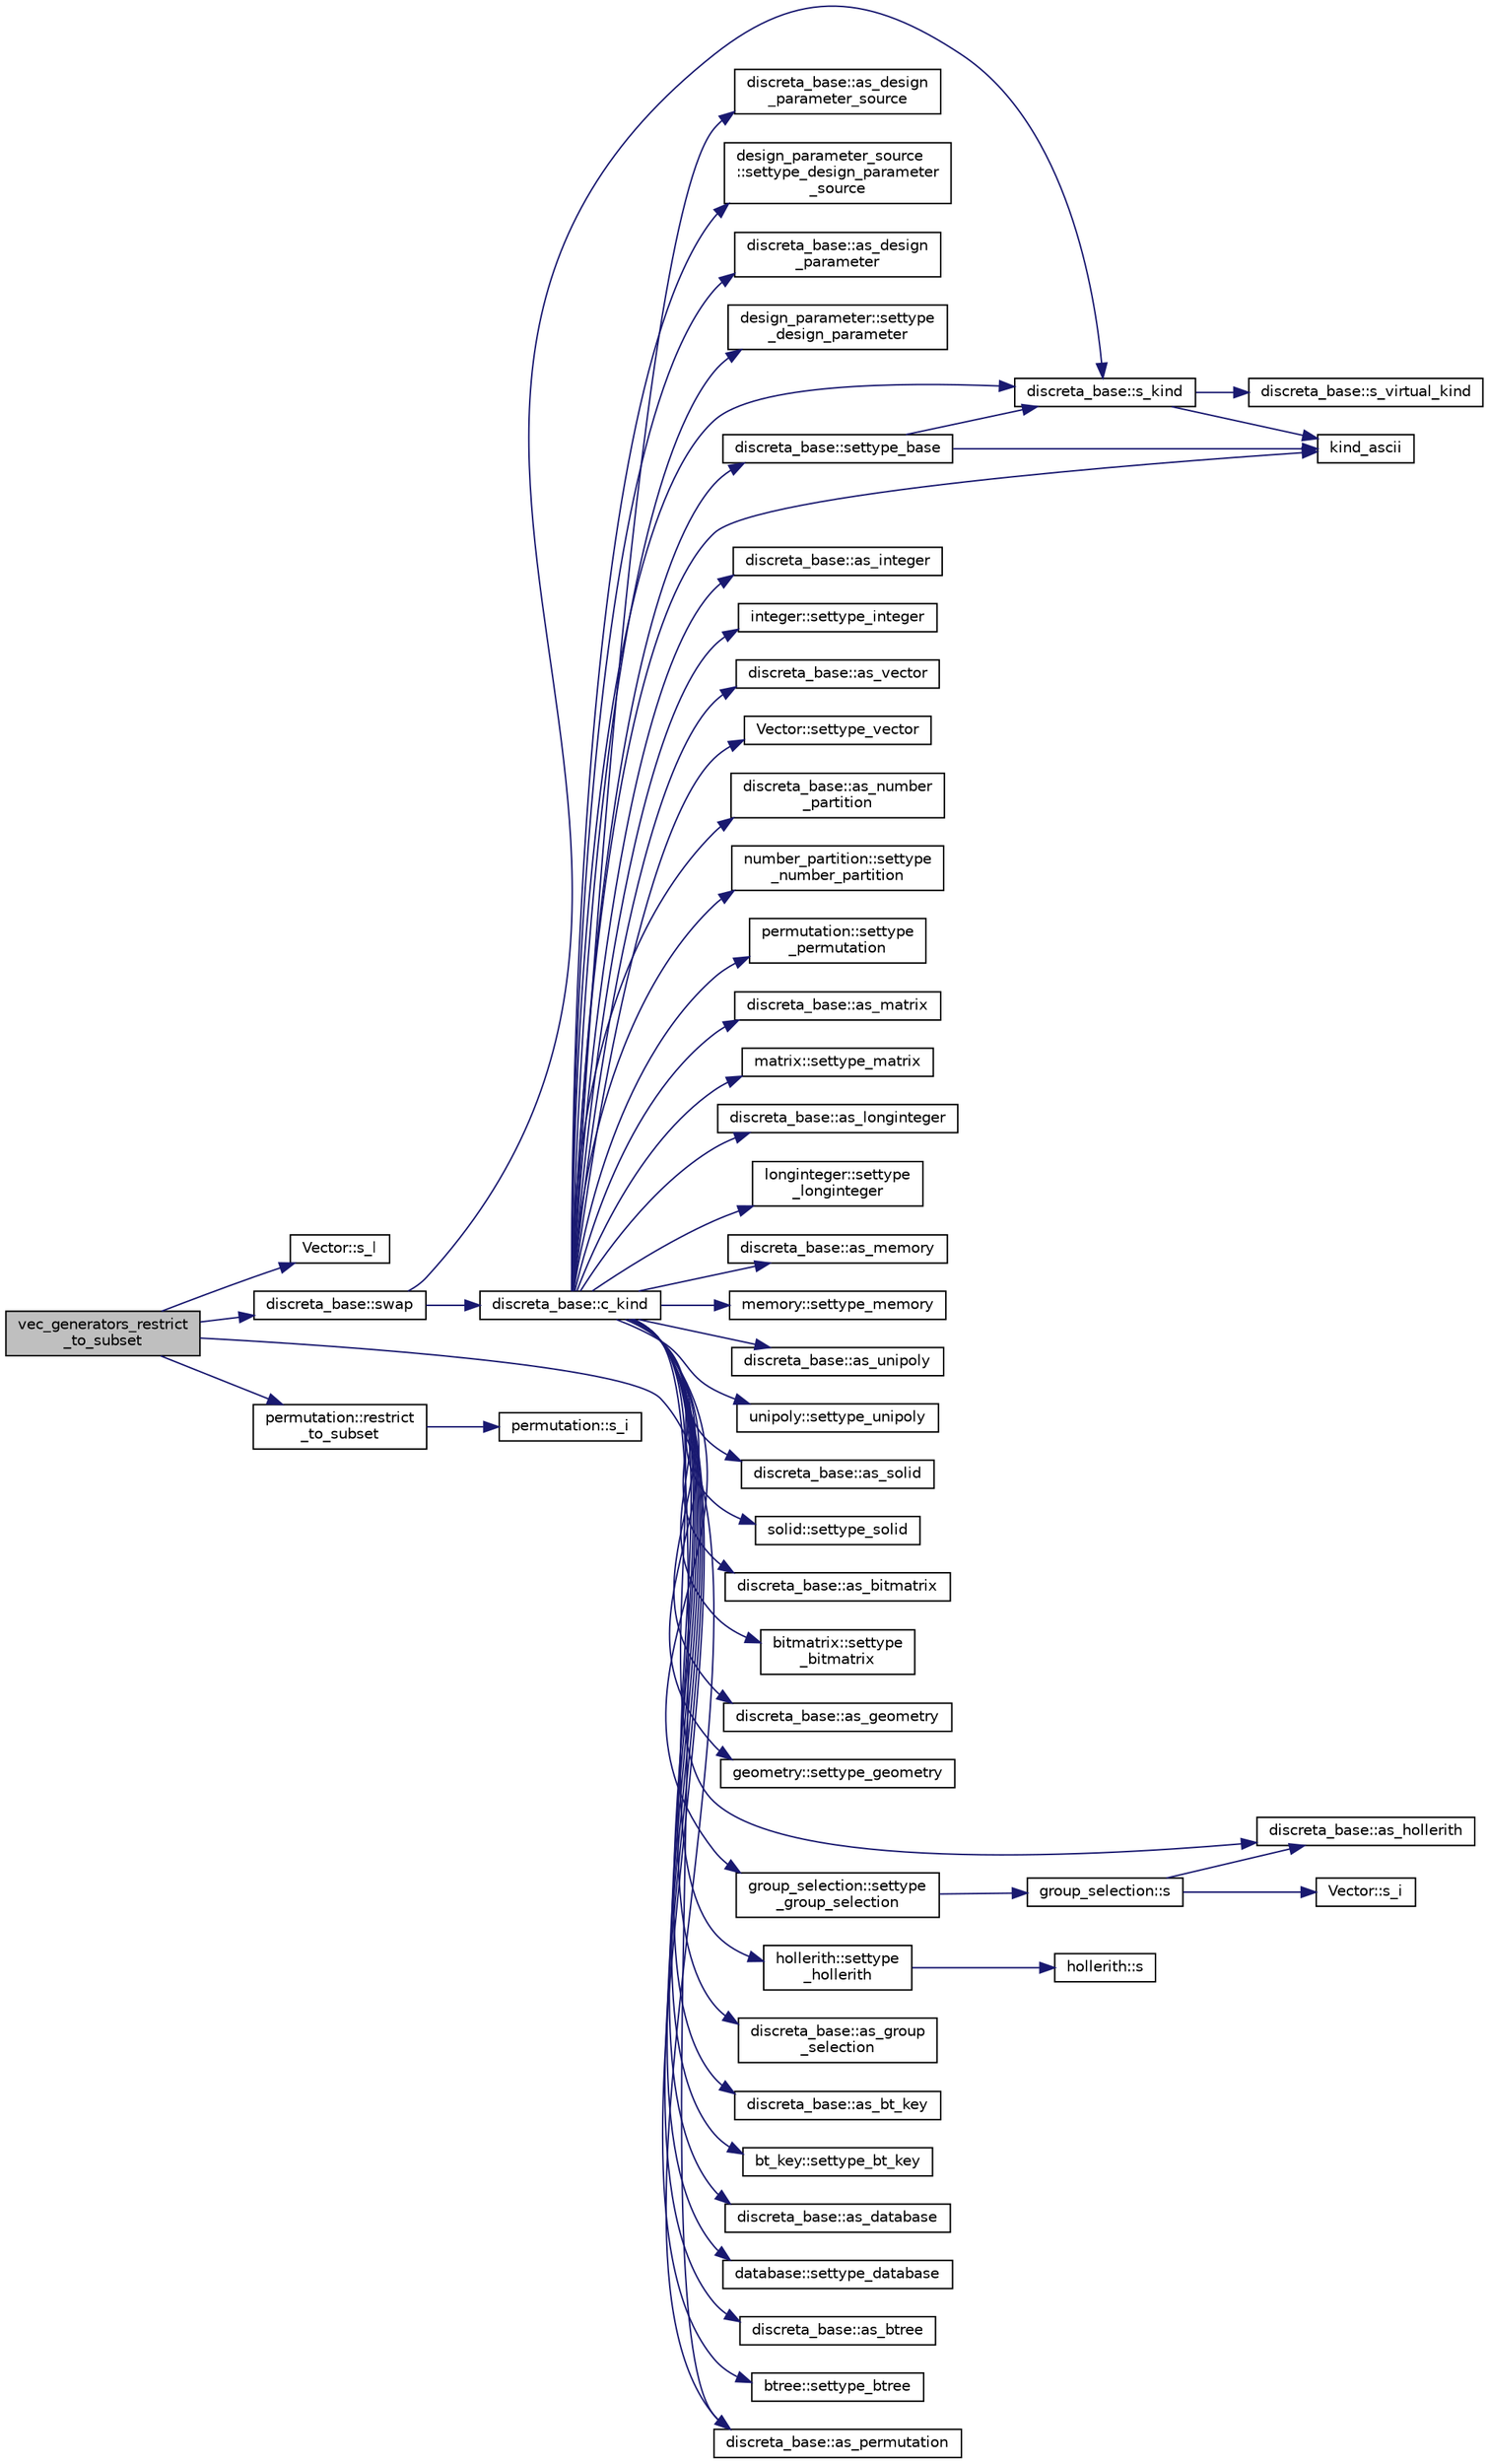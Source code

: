 digraph "vec_generators_restrict_to_subset"
{
  edge [fontname="Helvetica",fontsize="10",labelfontname="Helvetica",labelfontsize="10"];
  node [fontname="Helvetica",fontsize="10",shape=record];
  rankdir="LR";
  Node12855 [label="vec_generators_restrict\l_to_subset",height=0.2,width=0.4,color="black", fillcolor="grey75", style="filled", fontcolor="black"];
  Node12855 -> Node12856 [color="midnightblue",fontsize="10",style="solid",fontname="Helvetica"];
  Node12856 [label="Vector::s_l",height=0.2,width=0.4,color="black", fillcolor="white", style="filled",URL="$d5/db2/class_vector.html#ad2dc082288f858d22a528832289e0704"];
  Node12855 -> Node12857 [color="midnightblue",fontsize="10",style="solid",fontname="Helvetica"];
  Node12857 [label="discreta_base::as_permutation",height=0.2,width=0.4,color="black", fillcolor="white", style="filled",URL="$d7/d71/classdiscreta__base.html#aa4e72f36a82984239b12ae831e131098"];
  Node12855 -> Node12858 [color="midnightblue",fontsize="10",style="solid",fontname="Helvetica"];
  Node12858 [label="permutation::restrict\l_to_subset",height=0.2,width=0.4,color="black", fillcolor="white", style="filled",URL="$d0/d08/classpermutation.html#a9d9fa353830f05cbfd2080e3e87260d2"];
  Node12858 -> Node12859 [color="midnightblue",fontsize="10",style="solid",fontname="Helvetica"];
  Node12859 [label="permutation::s_i",height=0.2,width=0.4,color="black", fillcolor="white", style="filled",URL="$d0/d08/classpermutation.html#ab8c74af5111dbf8808da04214b918873"];
  Node12855 -> Node12860 [color="midnightblue",fontsize="10",style="solid",fontname="Helvetica"];
  Node12860 [label="discreta_base::swap",height=0.2,width=0.4,color="black", fillcolor="white", style="filled",URL="$d7/d71/classdiscreta__base.html#a2e8acbb9d3476675dac5b6a583b0293e"];
  Node12860 -> Node12861 [color="midnightblue",fontsize="10",style="solid",fontname="Helvetica"];
  Node12861 [label="discreta_base::s_kind",height=0.2,width=0.4,color="black", fillcolor="white", style="filled",URL="$d7/d71/classdiscreta__base.html#a8a830025c74adbbc3362418a7c2ba157"];
  Node12861 -> Node12862 [color="midnightblue",fontsize="10",style="solid",fontname="Helvetica"];
  Node12862 [label="discreta_base::s_virtual_kind",height=0.2,width=0.4,color="black", fillcolor="white", style="filled",URL="$d7/d71/classdiscreta__base.html#a52778a6d6943a468be083d0785d418fb"];
  Node12861 -> Node12863 [color="midnightblue",fontsize="10",style="solid",fontname="Helvetica"];
  Node12863 [label="kind_ascii",height=0.2,width=0.4,color="black", fillcolor="white", style="filled",URL="$d9/d60/discreta_8h.html#ad0ce825a9f29bc6cec27e1b64cfe27bf"];
  Node12860 -> Node12864 [color="midnightblue",fontsize="10",style="solid",fontname="Helvetica"];
  Node12864 [label="discreta_base::c_kind",height=0.2,width=0.4,color="black", fillcolor="white", style="filled",URL="$d7/d71/classdiscreta__base.html#adc2ff61589c2d083688e7a43f333cb62"];
  Node12864 -> Node12865 [color="midnightblue",fontsize="10",style="solid",fontname="Helvetica"];
  Node12865 [label="discreta_base::settype_base",height=0.2,width=0.4,color="black", fillcolor="white", style="filled",URL="$d7/d71/classdiscreta__base.html#a4f42899a89447d1c3993ea07c38f8ad4"];
  Node12865 -> Node12861 [color="midnightblue",fontsize="10",style="solid",fontname="Helvetica"];
  Node12865 -> Node12863 [color="midnightblue",fontsize="10",style="solid",fontname="Helvetica"];
  Node12864 -> Node12866 [color="midnightblue",fontsize="10",style="solid",fontname="Helvetica"];
  Node12866 [label="discreta_base::as_integer",height=0.2,width=0.4,color="black", fillcolor="white", style="filled",URL="$d7/d71/classdiscreta__base.html#a00d7691eaf874fd283d942692fe8dd26"];
  Node12864 -> Node12867 [color="midnightblue",fontsize="10",style="solid",fontname="Helvetica"];
  Node12867 [label="integer::settype_integer",height=0.2,width=0.4,color="black", fillcolor="white", style="filled",URL="$d0/de5/classinteger.html#a6265c65ef311229acd513d748faba796"];
  Node12864 -> Node12868 [color="midnightblue",fontsize="10",style="solid",fontname="Helvetica"];
  Node12868 [label="discreta_base::as_vector",height=0.2,width=0.4,color="black", fillcolor="white", style="filled",URL="$d7/d71/classdiscreta__base.html#a7bdd6cae39c380b128ee9e17e42cf020"];
  Node12864 -> Node12869 [color="midnightblue",fontsize="10",style="solid",fontname="Helvetica"];
  Node12869 [label="Vector::settype_vector",height=0.2,width=0.4,color="black", fillcolor="white", style="filled",URL="$d5/db2/class_vector.html#a34e0d00b18c051f23904a8429fa6c8b4"];
  Node12864 -> Node12870 [color="midnightblue",fontsize="10",style="solid",fontname="Helvetica"];
  Node12870 [label="discreta_base::as_number\l_partition",height=0.2,width=0.4,color="black", fillcolor="white", style="filled",URL="$d7/d71/classdiscreta__base.html#a307aa09de0e925d46697707968ffab00"];
  Node12864 -> Node12871 [color="midnightblue",fontsize="10",style="solid",fontname="Helvetica"];
  Node12871 [label="number_partition::settype\l_number_partition",height=0.2,width=0.4,color="black", fillcolor="white", style="filled",URL="$df/d50/classnumber__partition.html#a3aaec1b557758f643ffc8555bbc358be"];
  Node12864 -> Node12857 [color="midnightblue",fontsize="10",style="solid",fontname="Helvetica"];
  Node12864 -> Node12872 [color="midnightblue",fontsize="10",style="solid",fontname="Helvetica"];
  Node12872 [label="permutation::settype\l_permutation",height=0.2,width=0.4,color="black", fillcolor="white", style="filled",URL="$d0/d08/classpermutation.html#af1eea29f86195cede9562e444664c28c"];
  Node12864 -> Node12873 [color="midnightblue",fontsize="10",style="solid",fontname="Helvetica"];
  Node12873 [label="discreta_base::as_matrix",height=0.2,width=0.4,color="black", fillcolor="white", style="filled",URL="$d7/d71/classdiscreta__base.html#ae4d7f56d917a4707b838fbffde6467ff"];
  Node12864 -> Node12874 [color="midnightblue",fontsize="10",style="solid",fontname="Helvetica"];
  Node12874 [label="matrix::settype_matrix",height=0.2,width=0.4,color="black", fillcolor="white", style="filled",URL="$d1/d8d/classmatrix.html#a1780283a64a789e4084d792683d276bb"];
  Node12864 -> Node12875 [color="midnightblue",fontsize="10",style="solid",fontname="Helvetica"];
  Node12875 [label="discreta_base::as_longinteger",height=0.2,width=0.4,color="black", fillcolor="white", style="filled",URL="$d7/d71/classdiscreta__base.html#a20a094639eb711b10c8694c51937f7cd"];
  Node12864 -> Node12876 [color="midnightblue",fontsize="10",style="solid",fontname="Helvetica"];
  Node12876 [label="longinteger::settype\l_longinteger",height=0.2,width=0.4,color="black", fillcolor="white", style="filled",URL="$d3/d71/classlonginteger.html#ae5f811ece8df31b9ff114368a18e1dc5"];
  Node12864 -> Node12877 [color="midnightblue",fontsize="10",style="solid",fontname="Helvetica"];
  Node12877 [label="discreta_base::as_memory",height=0.2,width=0.4,color="black", fillcolor="white", style="filled",URL="$d7/d71/classdiscreta__base.html#ad94b2d7dce0cd4fa22db57f6e79c4bd2"];
  Node12864 -> Node12878 [color="midnightblue",fontsize="10",style="solid",fontname="Helvetica"];
  Node12878 [label="memory::settype_memory",height=0.2,width=0.4,color="black", fillcolor="white", style="filled",URL="$d8/d99/classmemory.html#a33aae277f9b8fe36b02e9d5da895451b"];
  Node12864 -> Node12879 [color="midnightblue",fontsize="10",style="solid",fontname="Helvetica"];
  Node12879 [label="discreta_base::as_unipoly",height=0.2,width=0.4,color="black", fillcolor="white", style="filled",URL="$d7/d71/classdiscreta__base.html#ad50d8027f039fe5c2478cddb243adc9d"];
  Node12864 -> Node12880 [color="midnightblue",fontsize="10",style="solid",fontname="Helvetica"];
  Node12880 [label="unipoly::settype_unipoly",height=0.2,width=0.4,color="black", fillcolor="white", style="filled",URL="$d1/d89/classunipoly.html#a8db854fcc85c5e1150b1f1b1c005c95b"];
  Node12864 -> Node12881 [color="midnightblue",fontsize="10",style="solid",fontname="Helvetica"];
  Node12881 [label="discreta_base::as_solid",height=0.2,width=0.4,color="black", fillcolor="white", style="filled",URL="$d7/d71/classdiscreta__base.html#a1fc5f2b85ec97ab0a69dd64903c970a5"];
  Node12864 -> Node12882 [color="midnightblue",fontsize="10",style="solid",fontname="Helvetica"];
  Node12882 [label="solid::settype_solid",height=0.2,width=0.4,color="black", fillcolor="white", style="filled",URL="$d8/def/classsolid.html#a775bd4821f75a8aee4ea3d4335ff90e0"];
  Node12864 -> Node12883 [color="midnightblue",fontsize="10",style="solid",fontname="Helvetica"];
  Node12883 [label="discreta_base::as_bitmatrix",height=0.2,width=0.4,color="black", fillcolor="white", style="filled",URL="$d7/d71/classdiscreta__base.html#a071ad54ea8ef6c9d1d15f532e5a76df6"];
  Node12864 -> Node12884 [color="midnightblue",fontsize="10",style="solid",fontname="Helvetica"];
  Node12884 [label="bitmatrix::settype\l_bitmatrix",height=0.2,width=0.4,color="black", fillcolor="white", style="filled",URL="$de/dc8/classbitmatrix.html#acb571d947f9526665ebbdc0ce3e2a973"];
  Node12864 -> Node12885 [color="midnightblue",fontsize="10",style="solid",fontname="Helvetica"];
  Node12885 [label="discreta_base::as_geometry",height=0.2,width=0.4,color="black", fillcolor="white", style="filled",URL="$d7/d71/classdiscreta__base.html#a38fc7b4cdd830703e9d87354b79bc5c8"];
  Node12864 -> Node12886 [color="midnightblue",fontsize="10",style="solid",fontname="Helvetica"];
  Node12886 [label="geometry::settype_geometry",height=0.2,width=0.4,color="black", fillcolor="white", style="filled",URL="$da/d44/classgeometry.html#ab4a336baba6a3f56f5ffa053a5be5ba7"];
  Node12864 -> Node12887 [color="midnightblue",fontsize="10",style="solid",fontname="Helvetica"];
  Node12887 [label="discreta_base::as_hollerith",height=0.2,width=0.4,color="black", fillcolor="white", style="filled",URL="$d7/d71/classdiscreta__base.html#a3e66f82711f314710107e2f29e589690"];
  Node12864 -> Node12888 [color="midnightblue",fontsize="10",style="solid",fontname="Helvetica"];
  Node12888 [label="hollerith::settype\l_hollerith",height=0.2,width=0.4,color="black", fillcolor="white", style="filled",URL="$d8/d99/classhollerith.html#a23bbd4acfc88a0e90f1245f243f51f76"];
  Node12888 -> Node12889 [color="midnightblue",fontsize="10",style="solid",fontname="Helvetica"];
  Node12889 [label="hollerith::s",height=0.2,width=0.4,color="black", fillcolor="white", style="filled",URL="$d8/d99/classhollerith.html#af61fce2d06f211b25fe3838e4dfee77a"];
  Node12864 -> Node12890 [color="midnightblue",fontsize="10",style="solid",fontname="Helvetica"];
  Node12890 [label="discreta_base::as_group\l_selection",height=0.2,width=0.4,color="black", fillcolor="white", style="filled",URL="$d7/d71/classdiscreta__base.html#aae1bac4883c567718bef9fb610abbdc8"];
  Node12864 -> Node12891 [color="midnightblue",fontsize="10",style="solid",fontname="Helvetica"];
  Node12891 [label="group_selection::settype\l_group_selection",height=0.2,width=0.4,color="black", fillcolor="white", style="filled",URL="$d6/db0/classgroup__selection.html#a015ed73b7b8d784bedd4d11ac1fc0ec1"];
  Node12891 -> Node12892 [color="midnightblue",fontsize="10",style="solid",fontname="Helvetica"];
  Node12892 [label="group_selection::s",height=0.2,width=0.4,color="black", fillcolor="white", style="filled",URL="$d6/db0/classgroup__selection.html#a686cb0c6a3a040796b112b8007ea8223"];
  Node12892 -> Node12893 [color="midnightblue",fontsize="10",style="solid",fontname="Helvetica"];
  Node12893 [label="Vector::s_i",height=0.2,width=0.4,color="black", fillcolor="white", style="filled",URL="$d5/db2/class_vector.html#a1c4fe1752523df8119f70dd550244871"];
  Node12892 -> Node12887 [color="midnightblue",fontsize="10",style="solid",fontname="Helvetica"];
  Node12864 -> Node12894 [color="midnightblue",fontsize="10",style="solid",fontname="Helvetica"];
  Node12894 [label="discreta_base::as_bt_key",height=0.2,width=0.4,color="black", fillcolor="white", style="filled",URL="$d7/d71/classdiscreta__base.html#a2734c6e08dca17cf6588bd5064ec1b9f"];
  Node12864 -> Node12895 [color="midnightblue",fontsize="10",style="solid",fontname="Helvetica"];
  Node12895 [label="bt_key::settype_bt_key",height=0.2,width=0.4,color="black", fillcolor="white", style="filled",URL="$d1/de5/classbt__key.html#a352bb10beb7c789d8d29373035824800"];
  Node12864 -> Node12896 [color="midnightblue",fontsize="10",style="solid",fontname="Helvetica"];
  Node12896 [label="discreta_base::as_database",height=0.2,width=0.4,color="black", fillcolor="white", style="filled",URL="$d7/d71/classdiscreta__base.html#ab055d39d58210a2b03ba3d33703b09a9"];
  Node12864 -> Node12897 [color="midnightblue",fontsize="10",style="solid",fontname="Helvetica"];
  Node12897 [label="database::settype_database",height=0.2,width=0.4,color="black", fillcolor="white", style="filled",URL="$db/d72/classdatabase.html#a014639aa001462e480eb1f3984839b72"];
  Node12864 -> Node12898 [color="midnightblue",fontsize="10",style="solid",fontname="Helvetica"];
  Node12898 [label="discreta_base::as_btree",height=0.2,width=0.4,color="black", fillcolor="white", style="filled",URL="$d7/d71/classdiscreta__base.html#a78e76674cef2ec113c17989c11288778"];
  Node12864 -> Node12899 [color="midnightblue",fontsize="10",style="solid",fontname="Helvetica"];
  Node12899 [label="btree::settype_btree",height=0.2,width=0.4,color="black", fillcolor="white", style="filled",URL="$dd/db0/classbtree.html#a5a1b9773c848908a6050cc733d2d9780"];
  Node12864 -> Node12900 [color="midnightblue",fontsize="10",style="solid",fontname="Helvetica"];
  Node12900 [label="discreta_base::as_design\l_parameter_source",height=0.2,width=0.4,color="black", fillcolor="white", style="filled",URL="$d7/d71/classdiscreta__base.html#a59cbf837c6582ded5bc586265d13d81a"];
  Node12864 -> Node12901 [color="midnightblue",fontsize="10",style="solid",fontname="Helvetica"];
  Node12901 [label="design_parameter_source\l::settype_design_parameter\l_source",height=0.2,width=0.4,color="black", fillcolor="white", style="filled",URL="$df/d4b/classdesign__parameter__source.html#a3af3b851df87bd1661fb9c9ce18822c8"];
  Node12864 -> Node12902 [color="midnightblue",fontsize="10",style="solid",fontname="Helvetica"];
  Node12902 [label="discreta_base::as_design\l_parameter",height=0.2,width=0.4,color="black", fillcolor="white", style="filled",URL="$d7/d71/classdiscreta__base.html#aab24ff38ea1c5471ab3de42e014d0f2a"];
  Node12864 -> Node12903 [color="midnightblue",fontsize="10",style="solid",fontname="Helvetica"];
  Node12903 [label="design_parameter::settype\l_design_parameter",height=0.2,width=0.4,color="black", fillcolor="white", style="filled",URL="$da/d94/classdesign__parameter.html#a8b19d277f2b7d09c2531a527dfc0359e"];
  Node12864 -> Node12863 [color="midnightblue",fontsize="10",style="solid",fontname="Helvetica"];
  Node12864 -> Node12861 [color="midnightblue",fontsize="10",style="solid",fontname="Helvetica"];
}
